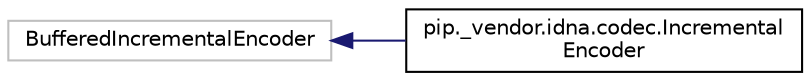 digraph "Graphical Class Hierarchy"
{
  edge [fontname="Helvetica",fontsize="10",labelfontname="Helvetica",labelfontsize="10"];
  node [fontname="Helvetica",fontsize="10",shape=record];
  rankdir="LR";
  Node689 [label="BufferedIncrementalEncoder",height=0.2,width=0.4,color="grey75", fillcolor="white", style="filled"];
  Node689 -> Node0 [dir="back",color="midnightblue",fontsize="10",style="solid",fontname="Helvetica"];
  Node0 [label="pip._vendor.idna.codec.Incremental\lEncoder",height=0.2,width=0.4,color="black", fillcolor="white", style="filled",URL="$classpip_1_1__vendor_1_1idna_1_1codec_1_1_incremental_encoder.html"];
}
